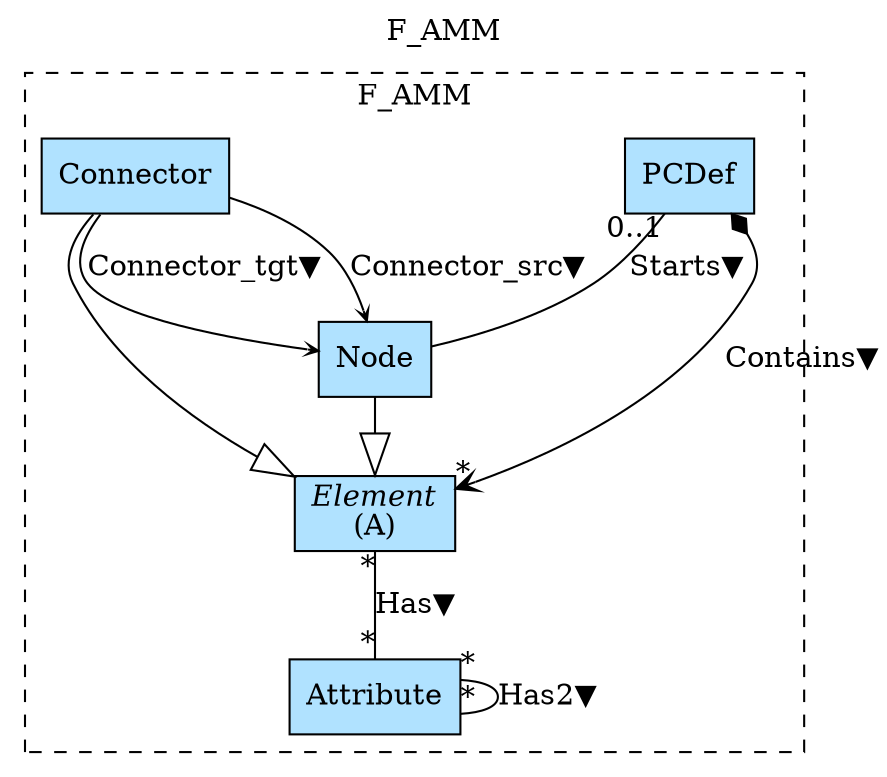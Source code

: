 digraph {graph[label=F_AMM,labelloc=tl,labelfontsize=12];
subgraph cluster_F_AMM{style=dashed;label=F_AMM;
"Attribute"[shape=record,fillcolor=lightskyblue1,style = filled,label="Attribute"];
"Element"[shape=record,fillcolor=lightskyblue1,style = filled,label=<{<I>Element</I><br/>(A)}>];
"PCDef"[shape=record,fillcolor=lightskyblue1,style = filled,label="PCDef"];
"Connector"[shape=record,fillcolor=lightskyblue1,style = filled,label="Connector"];
"Node"[shape=record,fillcolor=lightskyblue1,style = filled,label="Node"];

"Element"->"Attribute"[label="Has▼",dir=none,taillabel="*",headlabel="*"];
"Attribute"->"Attribute"[label="Has2▼",dir=none,taillabel="*",headlabel="*"];
"Connector"->"Element"[arrowhead=onormal,arrowsize=2.0];
"Node"->"Element"[arrowhead=onormal,arrowsize=2.0];
"PCDef"->"Element"[label="Contains▼",arrowhead=vee,arrowtail=diamond,dir=both,headlabel="*"];
"PCDef"->"Node"[label="Starts▼",dir=none,taillabel="0..1",headlabel=""];
"Connector"->"Node"[label="Connector_src▼",arrowhead=vee,headlabel="",arrowsize=.5];
"Connector"->"Node"[label="Connector_tgt▼",arrowhead=vee,headlabel="",arrowsize=.5];

}
}